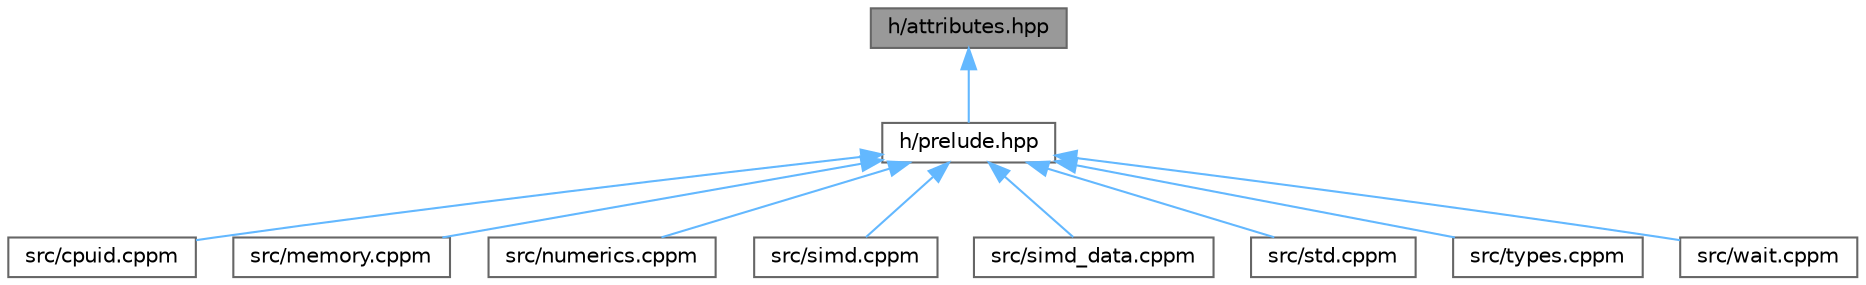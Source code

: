 digraph "h/attributes.hpp"
{
 // LATEX_PDF_SIZE
  bgcolor="transparent";
  edge [fontname=Helvetica,fontsize=10,labelfontname=Helvetica,labelfontsize=10];
  node [fontname=Helvetica,fontsize=10,shape=box,height=0.2,width=0.4];
  Node1 [id="Node000001",label="h/attributes.hpp",height=0.2,width=0.4,color="gray40", fillcolor="grey60", style="filled", fontcolor="black",tooltip="defines used to indicate useful attributes for the compiler"];
  Node1 -> Node2 [id="edge1_Node000001_Node000002",dir="back",color="steelblue1",style="solid",tooltip=" "];
  Node2 [id="Node000002",label="h/prelude.hpp",height=0.2,width=0.4,color="grey40", fillcolor="white", style="filled",URL="$de/d13/prelude_8hpp.html",tooltip="precompiled header"];
  Node2 -> Node3 [id="edge2_Node000002_Node000003",dir="back",color="steelblue1",style="solid",tooltip=" "];
  Node3 [id="Node000003",label="src/cpuid.cppm",height=0.2,width=0.4,color="grey40", fillcolor="white", style="filled",URL="$d2/d8a/cpuid_8cppm.html",tooltip=" "];
  Node2 -> Node4 [id="edge3_Node000002_Node000004",dir="back",color="steelblue1",style="solid",tooltip=" "];
  Node4 [id="Node000004",label="src/memory.cppm",height=0.2,width=0.4,color="grey40", fillcolor="white", style="filled",URL="$d8/d4c/memory_8cppm.html",tooltip=" "];
  Node2 -> Node5 [id="edge4_Node000002_Node000005",dir="back",color="steelblue1",style="solid",tooltip=" "];
  Node5 [id="Node000005",label="src/numerics.cppm",height=0.2,width=0.4,color="grey40", fillcolor="white", style="filled",URL="$d5/d65/numerics_8cppm.html",tooltip=" "];
  Node2 -> Node6 [id="edge5_Node000002_Node000006",dir="back",color="steelblue1",style="solid",tooltip=" "];
  Node6 [id="Node000006",label="src/simd.cppm",height=0.2,width=0.4,color="grey40", fillcolor="white", style="filled",URL="$da/d01/simd_8cppm.html",tooltip=" "];
  Node2 -> Node7 [id="edge6_Node000002_Node000007",dir="back",color="steelblue1",style="solid",tooltip=" "];
  Node7 [id="Node000007",label="src/simd_data.cppm",height=0.2,width=0.4,color="grey40", fillcolor="white", style="filled",URL="$df/d88/simd__data_8cppm.html",tooltip=" "];
  Node2 -> Node8 [id="edge7_Node000002_Node000008",dir="back",color="steelblue1",style="solid",tooltip=" "];
  Node8 [id="Node000008",label="src/std.cppm",height=0.2,width=0.4,color="grey40", fillcolor="white", style="filled",URL="$d8/d08/std_8cppm.html",tooltip="polyfill missing standard library functions"];
  Node2 -> Node9 [id="edge8_Node000002_Node000009",dir="back",color="steelblue1",style="solid",tooltip=" "];
  Node9 [id="Node000009",label="src/types.cppm",height=0.2,width=0.4,color="grey40", fillcolor="white", style="filled",URL="$d8/dcb/types_8cppm.html",tooltip=" "];
  Node2 -> Node10 [id="edge9_Node000002_Node000010",dir="back",color="steelblue1",style="solid",tooltip=" "];
  Node10 [id="Node000010",label="src/wait.cppm",height=0.2,width=0.4,color="grey40", fillcolor="white", style="filled",URL="$d0/def/wait_8cppm.html",tooltip="waiting strategies"];
}
